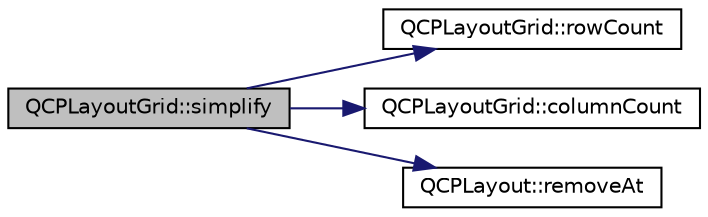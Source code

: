 digraph "QCPLayoutGrid::simplify"
{
  edge [fontname="Helvetica",fontsize="10",labelfontname="Helvetica",labelfontsize="10"];
  node [fontname="Helvetica",fontsize="10",shape=record];
  rankdir="LR";
  Node1 [label="QCPLayoutGrid::simplify",height=0.2,width=0.4,color="black", fillcolor="grey75", style="filled", fontcolor="black"];
  Node1 -> Node2 [color="midnightblue",fontsize="10",style="solid",fontname="Helvetica"];
  Node2 [label="QCPLayoutGrid::rowCount",height=0.2,width=0.4,color="black", fillcolor="white", style="filled",URL="$class_q_c_p_layout_grid.html#af8e6c7a05864ebe610c87756c7b9079c"];
  Node1 -> Node3 [color="midnightblue",fontsize="10",style="solid",fontname="Helvetica"];
  Node3 [label="QCPLayoutGrid::columnCount",height=0.2,width=0.4,color="black", fillcolor="white", style="filled",URL="$class_q_c_p_layout_grid.html#ac39074eafd148b82d0762090f258189e"];
  Node1 -> Node4 [color="midnightblue",fontsize="10",style="solid",fontname="Helvetica"];
  Node4 [label="QCPLayout::removeAt",height=0.2,width=0.4,color="black", fillcolor="white", style="filled",URL="$class_q_c_p_layout.html#a2403f684fee3ce47132faaeed00bb066"];
}
